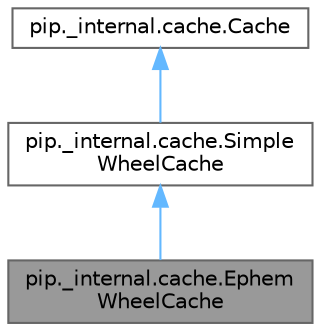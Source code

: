 digraph "pip._internal.cache.EphemWheelCache"
{
 // LATEX_PDF_SIZE
  bgcolor="transparent";
  edge [fontname=Helvetica,fontsize=10,labelfontname=Helvetica,labelfontsize=10];
  node [fontname=Helvetica,fontsize=10,shape=box,height=0.2,width=0.4];
  Node1 [id="Node000001",label="pip._internal.cache.Ephem\lWheelCache",height=0.2,width=0.4,color="gray40", fillcolor="grey60", style="filled", fontcolor="black",tooltip=" "];
  Node2 -> Node1 [id="edge1_Node000001_Node000002",dir="back",color="steelblue1",style="solid",tooltip=" "];
  Node2 [id="Node000002",label="pip._internal.cache.Simple\lWheelCache",height=0.2,width=0.4,color="gray40", fillcolor="white", style="filled",URL="$d8/d4b/classpip_1_1__internal_1_1cache_1_1SimpleWheelCache.html",tooltip=" "];
  Node3 -> Node2 [id="edge2_Node000002_Node000003",dir="back",color="steelblue1",style="solid",tooltip=" "];
  Node3 [id="Node000003",label="pip._internal.cache.Cache",height=0.2,width=0.4,color="gray40", fillcolor="white", style="filled",URL="$d7/d4c/classpip_1_1__internal_1_1cache_1_1Cache.html",tooltip=" "];
}
